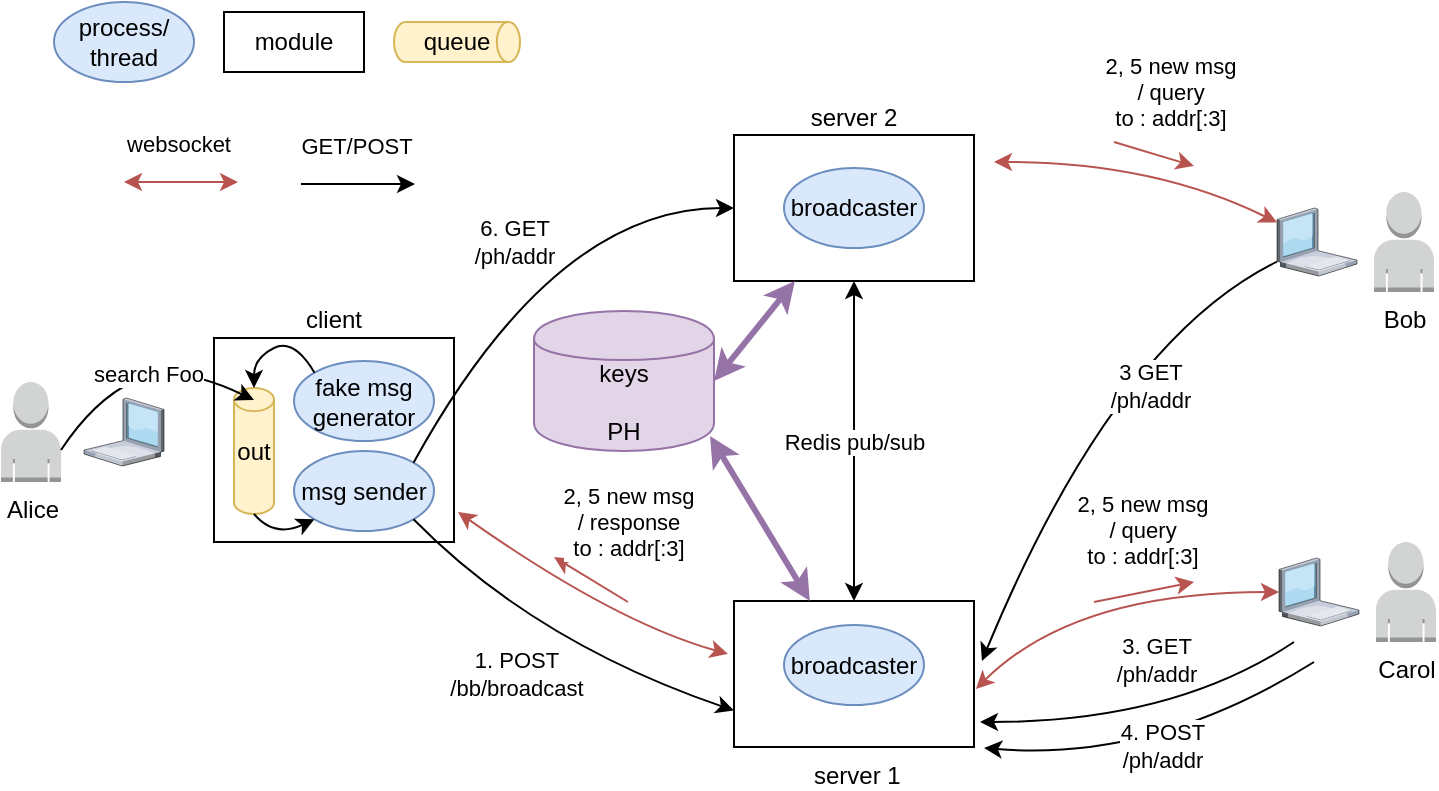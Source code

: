 <mxfile version="17.4.3" type="device"><diagram id="cS9oJsPthyFvfmdasQqv" name="Page-1"><mxGraphModel dx="1422" dy="793" grid="1" gridSize="10" guides="1" tooltips="1" connect="1" arrows="1" fold="1" page="1" pageScale="1" pageWidth="827" pageHeight="1169" math="0" shadow="0"><root><mxCell id="0"/><mxCell id="1" parent="0"/><mxCell id="CXRaD9Ts7CCxBDZyBpdL-10" value="client" style="rounded=0;whiteSpace=wrap;html=1;labelPosition=center;verticalLabelPosition=top;align=center;verticalAlign=bottom;" parent="1" vertex="1"><mxGeometry x="170" y="208" width="120" height="102" as="geometry"/></mxCell><mxCell id="CXRaD9Ts7CCxBDZyBpdL-1" value="&lt;div&gt;process/&lt;/div&gt;&lt;div&gt;thread&lt;br&gt;&lt;/div&gt;" style="ellipse;whiteSpace=wrap;html=1;fillColor=#dae8fc;strokeColor=#6c8ebf;" parent="1" vertex="1"><mxGeometry x="90" y="40" width="70" height="40" as="geometry"/></mxCell><mxCell id="CXRaD9Ts7CCxBDZyBpdL-2" value="module" style="rounded=0;whiteSpace=wrap;html=1;" parent="1" vertex="1"><mxGeometry x="175" y="45" width="70" height="30" as="geometry"/></mxCell><mxCell id="CXRaD9Ts7CCxBDZyBpdL-3" value="queue" style="strokeWidth=1;html=1;shape=mxgraph.flowchart.direct_data;whiteSpace=wrap;fillColor=#fff2cc;strokeColor=#d6b656;" parent="1" vertex="1"><mxGeometry x="260" y="50" width="63" height="20" as="geometry"/></mxCell><mxCell id="CXRaD9Ts7CCxBDZyBpdL-4" value="Alice" style="outlineConnect=0;dashed=0;verticalLabelPosition=bottom;verticalAlign=top;align=center;html=1;shape=mxgraph.aws3.user;fillColor=#D2D3D3;gradientColor=none;strokeWidth=1;" parent="1" vertex="1"><mxGeometry x="63.5" y="230" width="30" height="50" as="geometry"/></mxCell><mxCell id="CXRaD9Ts7CCxBDZyBpdL-8" value="" style="verticalLabelPosition=bottom;aspect=fixed;html=1;verticalAlign=top;strokeColor=none;align=center;outlineConnect=0;shape=mxgraph.citrix.laptop_1;" parent="1" vertex="1"><mxGeometry x="105" y="238" width="40" height="34" as="geometry"/></mxCell><mxCell id="CXRaD9Ts7CCxBDZyBpdL-9" value="out" style="strokeWidth=1;html=1;shape=mxgraph.flowchart.direct_data;whiteSpace=wrap;direction=north;fillColor=#fff2cc;strokeColor=#d6b656;" parent="1" vertex="1"><mxGeometry x="180" y="233" width="20" height="63" as="geometry"/></mxCell><mxCell id="CXRaD9Ts7CCxBDZyBpdL-11" value="fake msg&lt;br&gt;generator" style="ellipse;whiteSpace=wrap;html=1;fillColor=#dae8fc;strokeColor=#6c8ebf;" parent="1" vertex="1"><mxGeometry x="210" y="219.5" width="70" height="40" as="geometry"/></mxCell><mxCell id="CXRaD9Ts7CCxBDZyBpdL-12" value="" style="curved=1;endArrow=classic;html=1;entryX=1;entryY=0.5;entryDx=0;entryDy=0;entryPerimeter=0;exitX=0;exitY=0;exitDx=0;exitDy=0;" parent="1" source="CXRaD9Ts7CCxBDZyBpdL-11" target="CXRaD9Ts7CCxBDZyBpdL-9" edge="1"><mxGeometry width="50" height="50" relative="1" as="geometry"><mxPoint x="-10" y="408" as="sourcePoint"/><mxPoint x="40" y="358" as="targetPoint"/><Array as="points"><mxPoint x="210" y="208"/><mxPoint x="190" y="218"/></Array></mxGeometry></mxCell><mxCell id="CXRaD9Ts7CCxBDZyBpdL-13" value="msg sender" style="ellipse;whiteSpace=wrap;html=1;fillColor=#dae8fc;strokeColor=#6c8ebf;" parent="1" vertex="1"><mxGeometry x="210" y="264.5" width="70" height="40" as="geometry"/></mxCell><mxCell id="CXRaD9Ts7CCxBDZyBpdL-14" value="" style="curved=1;endArrow=classic;html=1;entryX=0;entryY=1;entryDx=0;entryDy=0;exitX=0;exitY=0.5;exitDx=0;exitDy=0;exitPerimeter=0;" parent="1" source="CXRaD9Ts7CCxBDZyBpdL-9" target="CXRaD9Ts7CCxBDZyBpdL-13" edge="1"><mxGeometry width="50" height="50" relative="1" as="geometry"><mxPoint x="230.251" y="235.358" as="sourcePoint"/><mxPoint x="200" y="243" as="targetPoint"/><Array as="points"><mxPoint x="200" y="308"/></Array></mxGeometry></mxCell><mxCell id="CXRaD9Ts7CCxBDZyBpdL-15" value="&amp;nbsp;server 1" style="rounded=0;whiteSpace=wrap;html=1;strokeWidth=1;gradientColor=#ffffff;align=center;labelPosition=center;verticalLabelPosition=bottom;verticalAlign=top;" parent="1" vertex="1"><mxGeometry x="430" y="339.5" width="120" height="73" as="geometry"/></mxCell><mxCell id="CXRaD9Ts7CCxBDZyBpdL-16" value="&lt;div&gt;keys&lt;/div&gt;&lt;div&gt;&lt;br&gt;&lt;/div&gt;PH" style="shape=cylinder;whiteSpace=wrap;html=1;boundedLbl=1;backgroundOutline=1;strokeWidth=1;fillColor=#e1d5e7;strokeColor=#9673a6;" parent="1" vertex="1"><mxGeometry x="330" y="194.5" width="90" height="70" as="geometry"/></mxCell><mxCell id="CXRaD9Ts7CCxBDZyBpdL-17" value="search Foo" style="curved=1;endArrow=classic;html=1;exitX=1;exitY=0.68;exitDx=0;exitDy=0;exitPerimeter=0;" parent="1" source="CXRaD9Ts7CCxBDZyBpdL-4" edge="1"><mxGeometry width="50" height="50" relative="1" as="geometry"><mxPoint x="310.251" y="187.358" as="sourcePoint"/><mxPoint x="190" y="239" as="targetPoint"/><Array as="points"><mxPoint x="110" y="239"/><mxPoint x="150" y="220"/></Array></mxGeometry></mxCell><mxCell id="CXRaD9Ts7CCxBDZyBpdL-23" value="Bob" style="outlineConnect=0;dashed=0;verticalLabelPosition=bottom;verticalAlign=top;align=center;html=1;shape=mxgraph.aws3.user;fillColor=#D2D3D3;gradientColor=none;strokeWidth=1;" parent="1" vertex="1"><mxGeometry x="750" y="135" width="30" height="50" as="geometry"/></mxCell><mxCell id="CXRaD9Ts7CCxBDZyBpdL-24" value="" style="verticalLabelPosition=bottom;aspect=fixed;html=1;verticalAlign=top;strokeColor=none;align=center;outlineConnect=0;shape=mxgraph.citrix.laptop_1;flipH=1;" parent="1" vertex="1"><mxGeometry x="701.5" y="143" width="40" height="34" as="geometry"/></mxCell><mxCell id="CXRaD9Ts7CCxBDZyBpdL-27" value="Carol" style="outlineConnect=0;dashed=0;verticalLabelPosition=bottom;verticalAlign=top;align=center;html=1;shape=mxgraph.aws3.user;fillColor=#D2D3D3;gradientColor=none;strokeWidth=1;" parent="1" vertex="1"><mxGeometry x="751" y="310" width="30" height="50" as="geometry"/></mxCell><mxCell id="CXRaD9Ts7CCxBDZyBpdL-28" value="" style="verticalLabelPosition=bottom;aspect=fixed;html=1;verticalAlign=top;strokeColor=none;align=center;outlineConnect=0;shape=mxgraph.citrix.laptop_1;flipH=1;" parent="1" vertex="1"><mxGeometry x="702.5" y="318" width="40" height="34" as="geometry"/></mxCell><mxCell id="CXRaD9Ts7CCxBDZyBpdL-31" value="" style="curved=1;endArrow=classic;html=1;startArrow=classic;startFill=1;fillColor=#f8cecc;strokeColor=#b85450;" parent="1" target="CXRaD9Ts7CCxBDZyBpdL-24" edge="1"><mxGeometry width="50" height="50" relative="1" as="geometry"><mxPoint x="560" y="120" as="sourcePoint"/><mxPoint x="700" y="150" as="targetPoint"/><Array as="points"><mxPoint x="640" y="120"/></Array></mxGeometry></mxCell><mxCell id="CXRaD9Ts7CCxBDZyBpdL-32" value="websocket" style="endArrow=classic;startArrow=classic;html=1;fillColor=#f8cecc;strokeColor=#b85450;" parent="1" edge="1"><mxGeometry x="-0.053" y="19" width="50" height="50" relative="1" as="geometry"><mxPoint x="125" y="130" as="sourcePoint"/><mxPoint x="182" y="130" as="targetPoint"/><mxPoint as="offset"/></mxGeometry></mxCell><mxCell id="CXRaD9Ts7CCxBDZyBpdL-34" value="GET/POST" style="endArrow=classic;startArrow=none;html=1;startFill=0;" parent="1" edge="1"><mxGeometry x="-0.053" y="19" width="50" height="50" relative="1" as="geometry"><mxPoint x="213.5" y="131" as="sourcePoint"/><mxPoint x="270.5" y="131" as="targetPoint"/><mxPoint as="offset"/></mxGeometry></mxCell><mxCell id="CXRaD9Ts7CCxBDZyBpdL-35" value="" style="curved=1;endArrow=classic;html=1;exitX=1.008;exitY=0.603;exitDx=0;exitDy=0;startArrow=classic;startFill=1;fillColor=#f8cecc;strokeColor=#b85450;exitPerimeter=0;" parent="1" source="CXRaD9Ts7CCxBDZyBpdL-15" target="CXRaD9Ts7CCxBDZyBpdL-28" edge="1"><mxGeometry width="50" height="50" relative="1" as="geometry"><mxPoint x="560" y="294.5" as="sourcePoint"/><mxPoint x="719.98" y="189.992" as="targetPoint"/><Array as="points"><mxPoint x="600" y="335"/></Array></mxGeometry></mxCell><mxCell id="CXRaD9Ts7CCxBDZyBpdL-36" value="2, 5 new msg&lt;br&gt;&lt;div&gt;/ query &lt;br&gt;to : addr[:3]&lt;br&gt;&lt;/div&gt;" style="endArrow=classic;startArrow=none;html=1;fillColor=#f8cecc;strokeColor=#b85450;startFill=0;" parent="1" edge="1"><mxGeometry x="-0.04" y="32" width="50" height="50" relative="1" as="geometry"><mxPoint x="620" y="110" as="sourcePoint"/><mxPoint x="660" y="122" as="targetPoint"/><mxPoint as="offset"/></mxGeometry></mxCell><mxCell id="CXRaD9Ts7CCxBDZyBpdL-37" value="2, 5 new msg&lt;br&gt;/ query &lt;br&gt;to : addr[:3]" style="endArrow=classic;startArrow=none;html=1;fillColor=#f8cecc;strokeColor=#b85450;startFill=0;" parent="1" edge="1"><mxGeometry x="0.205" y="31" width="50" height="50" relative="1" as="geometry"><mxPoint x="610" y="340" as="sourcePoint"/><mxPoint x="660" y="330" as="targetPoint"/><mxPoint as="offset"/></mxGeometry></mxCell><mxCell id="CXRaD9Ts7CCxBDZyBpdL-38" value="&lt;div&gt;3. GET&lt;/div&gt;&lt;div&gt;/ph/addr&lt;br&gt;&lt;/div&gt;" style="curved=1;endArrow=none;html=1;startArrow=classic;startFill=1;endFill=0;" parent="1" edge="1"><mxGeometry x="0.246" y="31" width="50" height="50" relative="1" as="geometry"><mxPoint x="553" y="400" as="sourcePoint"/><mxPoint x="710" y="360" as="targetPoint"/><Array as="points"><mxPoint x="650" y="400"/></Array><mxPoint x="1" as="offset"/></mxGeometry></mxCell><mxCell id="CXRaD9Ts7CCxBDZyBpdL-39" value="&lt;div&gt;broadcaster&lt;/div&gt;" style="ellipse;whiteSpace=wrap;html=1;fillColor=#dae8fc;strokeColor=#6c8ebf;" parent="1" vertex="1"><mxGeometry x="455" y="351.5" width="70" height="40" as="geometry"/></mxCell><mxCell id="CXRaD9Ts7CCxBDZyBpdL-40" value="2, 5 new msg&lt;br&gt;&lt;div&gt;/ response&lt;br&gt;to : addr[:3]&lt;br&gt;&lt;/div&gt;" style="endArrow=classic;startArrow=none;html=1;fillColor=#f8cecc;strokeColor=#b85450;startFill=0;" parent="1" edge="1"><mxGeometry x="-0.04" y="-34" width="50" height="50" relative="1" as="geometry"><mxPoint x="377" y="340" as="sourcePoint"/><mxPoint x="340" y="317.5" as="targetPoint"/><mxPoint as="offset"/></mxGeometry></mxCell><mxCell id="CXRaD9Ts7CCxBDZyBpdL-43" value="&lt;div&gt;4. POST&lt;/div&gt;&lt;div&gt;/ph/addr&lt;br&gt;&lt;/div&gt;" style="curved=1;endArrow=none;html=1;startArrow=classic;startFill=1;endFill=0;exitX=1.042;exitY=1.007;exitDx=0;exitDy=0;exitPerimeter=0;" parent="1" source="CXRaD9Ts7CCxBDZyBpdL-15" edge="1"><mxGeometry x="-0.057" y="7" width="50" height="50" relative="1" as="geometry"><mxPoint x="560" y="420" as="sourcePoint"/><mxPoint x="720" y="370" as="targetPoint"/><Array as="points"><mxPoint x="640" y="420"/></Array><mxPoint x="4" y="-1" as="offset"/></mxGeometry></mxCell><mxCell id="CXRaD9Ts7CCxBDZyBpdL-44" value="&lt;div&gt;3 GET&lt;/div&gt;&lt;div&gt;/ph/addr&lt;br&gt;&lt;/div&gt;" style="curved=1;endArrow=none;html=1;startArrow=classic;startFill=1;endFill=0;exitX=1.033;exitY=0.411;exitDx=0;exitDy=0;exitPerimeter=0;" parent="1" source="CXRaD9Ts7CCxBDZyBpdL-15" target="CXRaD9Ts7CCxBDZyBpdL-24" edge="1"><mxGeometry x="0.36" y="-27" width="50" height="50" relative="1" as="geometry"><mxPoint x="560" y="285" as="sourcePoint"/><mxPoint x="719.98" y="189.992" as="targetPoint"/><Array as="points"><mxPoint x="620" y="210"/></Array><mxPoint y="1" as="offset"/></mxGeometry></mxCell><mxCell id="CXRaD9Ts7CCxBDZyBpdL-45" value="&lt;div&gt;&lt;br&gt;&lt;/div&gt;&lt;div&gt;server 2&lt;br&gt;&lt;/div&gt;" style="rounded=0;whiteSpace=wrap;html=1;strokeWidth=1;gradientColor=#ffffff;align=center;labelPosition=center;verticalLabelPosition=top;verticalAlign=bottom;" parent="1" vertex="1"><mxGeometry x="430" y="106.5" width="120" height="73" as="geometry"/></mxCell><mxCell id="CXRaD9Ts7CCxBDZyBpdL-47" value="&lt;div&gt;6. GET&lt;/div&gt;&lt;div&gt;/ph/addr&lt;br&gt;&lt;/div&gt;" style="curved=1;endArrow=none;html=1;startArrow=classic;startFill=1;endFill=0;entryX=1;entryY=0;entryDx=0;entryDy=0;exitX=0;exitY=0.5;exitDx=0;exitDy=0;" parent="1" source="CXRaD9Ts7CCxBDZyBpdL-45" target="CXRaD9Ts7CCxBDZyBpdL-13" edge="1"><mxGeometry x="-0.235" y="26" width="50" height="50" relative="1" as="geometry"><mxPoint x="110" y="376" as="sourcePoint"/><mxPoint x="290" y="416" as="targetPoint"/><Array as="points"><mxPoint x="340" y="143"/></Array><mxPoint x="-43" y="4" as="offset"/></mxGeometry></mxCell><mxCell id="CXRaD9Ts7CCxBDZyBpdL-48" value="&lt;div&gt;broadcaster&lt;/div&gt;" style="ellipse;whiteSpace=wrap;html=1;fillColor=#dae8fc;strokeColor=#6c8ebf;" parent="1" vertex="1"><mxGeometry x="455" y="123" width="70" height="40" as="geometry"/></mxCell><mxCell id="CXRaD9Ts7CCxBDZyBpdL-49" value="&lt;div&gt;Redis pub/sub&lt;/div&gt;" style="edgeStyle=orthogonalEdgeStyle;rounded=0;orthogonalLoop=1;jettySize=auto;html=1;startArrow=classic;startFill=1;endArrow=classic;endFill=1;entryX=0.5;entryY=1;entryDx=0;entryDy=0;" parent="1" source="CXRaD9Ts7CCxBDZyBpdL-15" target="CXRaD9Ts7CCxBDZyBpdL-45" edge="1"><mxGeometry relative="1" as="geometry"><mxPoint x="490" y="339.5" as="sourcePoint"/><mxPoint x="490" y="289.5" as="targetPoint"/></mxGeometry></mxCell><mxCell id="CXRaD9Ts7CCxBDZyBpdL-50" value="&lt;div&gt;1. POST&lt;/div&gt;&lt;div&gt;/bb/broadcast&lt;/div&gt;" style="curved=1;endArrow=none;html=1;startArrow=classic;startFill=1;endFill=0;entryX=1;entryY=1;entryDx=0;entryDy=0;exitX=0;exitY=0.75;exitDx=0;exitDy=0;" parent="1" source="CXRaD9Ts7CCxBDZyBpdL-15" target="CXRaD9Ts7CCxBDZyBpdL-13" edge="1"><mxGeometry x="0.103" y="19" width="50" height="50" relative="1" as="geometry"><mxPoint x="440" y="153" as="sourcePoint"/><mxPoint x="279.749" y="280.358" as="targetPoint"/><Array as="points"><mxPoint x="330" y="360"/></Array><mxPoint x="4" y="3" as="offset"/></mxGeometry></mxCell><mxCell id="CXRaD9Ts7CCxBDZyBpdL-51" value="" style="curved=1;endArrow=classic;html=1;startArrow=classic;startFill=1;endFill=1;entryX=1.017;entryY=0.853;entryDx=0;entryDy=0;exitX=-0.025;exitY=0.363;exitDx=0;exitDy=0;exitPerimeter=0;entryPerimeter=0;fillColor=#f8cecc;strokeColor=#b85450;" parent="1" source="CXRaD9Ts7CCxBDZyBpdL-15" target="CXRaD9Ts7CCxBDZyBpdL-10" edge="1"><mxGeometry x="0.095" y="-19" width="50" height="50" relative="1" as="geometry"><mxPoint x="440" y="404.25" as="sourcePoint"/><mxPoint x="279.749" y="308.642" as="targetPoint"/><Array as="points"><mxPoint x="370" y="350"/></Array><mxPoint as="offset"/></mxGeometry></mxCell><mxCell id="CXRaD9Ts7CCxBDZyBpdL-52" value="" style="endArrow=classic;startArrow=classic;html=1;fillColor=#e1d5e7;strokeColor=#9673a6;strokeWidth=3;entryX=0.978;entryY=0.893;entryDx=0;entryDy=0;entryPerimeter=0;" parent="1" source="CXRaD9Ts7CCxBDZyBpdL-15" target="CXRaD9Ts7CCxBDZyBpdL-16" edge="1"><mxGeometry width="50" height="50" relative="1" as="geometry"><mxPoint x="60" y="500" as="sourcePoint"/><mxPoint x="110" y="450" as="targetPoint"/></mxGeometry></mxCell><mxCell id="CXRaD9Ts7CCxBDZyBpdL-53" value="" style="endArrow=classic;startArrow=classic;html=1;fillColor=#e1d5e7;strokeColor=#9673a6;strokeWidth=3;exitX=1;exitY=0.5;exitDx=0;exitDy=0;" parent="1" source="CXRaD9Ts7CCxBDZyBpdL-16" target="CXRaD9Ts7CCxBDZyBpdL-45" edge="1"><mxGeometry width="50" height="50" relative="1" as="geometry"><mxPoint x="60" y="500" as="sourcePoint"/><mxPoint x="110" y="450" as="targetPoint"/></mxGeometry></mxCell></root></mxGraphModel></diagram></mxfile>